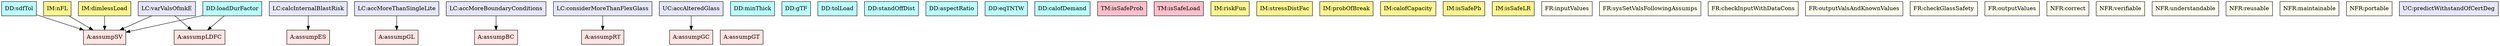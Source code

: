 digraph avsall {
	loadDurFactor -> assumpSV;
	loadDurFactor -> assumpLDFC;
	sdfTol -> assumpSV;
	nFL -> assumpSV;
	dimlessLoad -> assumpSV;
	calcInternalBlastRisk -> assumpES;
	varValsOfmkE -> assumpSV;
	varValsOfmkE -> assumpLDFC;
	accMoreThanSingleLite -> assumpGL;
	accMoreBoundaryConditions -> assumpBC;
	considerMoreThanFlexGlass -> assumpRT;
	accAlteredGlass -> assumpGC;


	assumpGT	[shape=box, color=black, style=filled, fillcolor=mistyrose, label="A:assumpGT"];
	assumpGC	[shape=box, color=black, style=filled, fillcolor=mistyrose, label="A:assumpGC"];
	assumpES	[shape=box, color=black, style=filled, fillcolor=mistyrose, label="A:assumpES"];
	assumpSV	[shape=box, color=black, style=filled, fillcolor=mistyrose, label="A:assumpSV"];
	assumpGL	[shape=box, color=black, style=filled, fillcolor=mistyrose, label="A:assumpGL"];
	assumpBC	[shape=box, color=black, style=filled, fillcolor=mistyrose, label="A:assumpBC"];
	assumpRT	[shape=box, color=black, style=filled, fillcolor=mistyrose, label="A:assumpRT"];
	assumpLDFC	[shape=box, color=black, style=filled, fillcolor=mistyrose, label="A:assumpLDFC"];

	subgraph A {
	rank="same"
	{assumpGT, assumpGC, assumpES, assumpSV, assumpGL, assumpBC, assumpRT, assumpLDFC}
	}

	minThick	[shape=box, color=black, style=filled, fillcolor=paleturquoise1, label="DD:minThick"];
	loadDurFactor	[shape=box, color=black, style=filled, fillcolor=paleturquoise1, label="DD:loadDurFactor"];
	glassTypeFac	[shape=box, color=black, style=filled, fillcolor=paleturquoise1, label="DD:gTF"];
	tolLoad	[shape=box, color=black, style=filled, fillcolor=paleturquoise1, label="DD:tolLoad"];
	sdfTol	[shape=box, color=black, style=filled, fillcolor=paleturquoise1, label="DD:sdfTol"];
	stdOffDist	[shape=box, color=black, style=filled, fillcolor=paleturquoise1, label="DD:standOffDist"];
	aR	[shape=box, color=black, style=filled, fillcolor=paleturquoise1, label="DD:aspectRatio"];
	eqTNTChar	[shape=box, color=black, style=filled, fillcolor=paleturquoise1, label="DD:eqTNTW"];
	demandq	[shape=box, color=black, style=filled, fillcolor=paleturquoise1, label="DD:calofDemand"];

	subgraph DD {
	rank="same"
	{minThick, loadDurFactor, glassTypeFac, tolLoad, sdfTol, stdOffDist, aR, eqTNTChar, demandq}
	}

	isSafeProb	[shape=box, color=black, style=filled, fillcolor=pink, label="TM:isSafeProb"];
	isSafeLoad	[shape=box, color=black, style=filled, fillcolor=pink, label="TM:isSafeLoad"];

	subgraph TM {
	rank="same"
	{isSafeProb, isSafeLoad}
	}

	riskFun	[shape=box, color=black, style=filled, fillcolor=khaki1, label="IM:riskFun"];
	stressDistFac	[shape=box, color=black, style=filled, fillcolor=khaki1, label="IM:stressDistFac"];
	nFL	[shape=box, color=black, style=filled, fillcolor=khaki1, label="IM:nFL"];
	dimlessLoad	[shape=box, color=black, style=filled, fillcolor=khaki1, label="IM:dimlessLoad"];
	probBr	[shape=box, color=black, style=filled, fillcolor=khaki1, label="IM:probOfBreak"];
	lResistance	[shape=box, color=black, style=filled, fillcolor=khaki1, label="IM:calofCapacity"];
	isSafePb	[shape=box, color=black, style=filled, fillcolor=khaki1, label="IM:isSafePb"];
	isSafeLR	[shape=box, color=black, style=filled, fillcolor=khaki1, label="IM:isSafeLR"];

	subgraph IM {
	rank="same"
	{riskFun, stressDistFac, nFL, dimlessLoad, probBr, lResistance, isSafePb, isSafeLR}
	}

	inputValues	[shape=box, color=black, style=filled, fillcolor=ivory, label="FR:inputValues"];
	sysSetValsFollowingAssumps	[shape=box, color=black, style=filled, fillcolor=ivory, label="FR:sysSetValsFollowingAssumps"];
	checkInputWithDataCons	[shape=box, color=black, style=filled, fillcolor=ivory, label="FR:checkInputWithDataCons"];
	outputValsAndKnownValues	[shape=box, color=black, style=filled, fillcolor=ivory, label="FR:outputValsAndKnownValues"];
	checkGlassSafety	[shape=box, color=black, style=filled, fillcolor=ivory, label="FR:checkGlassSafety"];
	outputValues	[shape=box, color=black, style=filled, fillcolor=ivory, label="FR:outputValues"];
	correct	[shape=box, color=black, style=filled, fillcolor=ivory, label="NFR:correct"];
	verifiable	[shape=box, color=black, style=filled, fillcolor=ivory, label="NFR:verifiable"];
	understandable	[shape=box, color=black, style=filled, fillcolor=ivory, label="NFR:understandable"];
	reusable	[shape=box, color=black, style=filled, fillcolor=ivory, label="NFR:reusable"];
	maintainable	[shape=box, color=black, style=filled, fillcolor=ivory, label="NFR:maintainable"];
	portable	[shape=box, color=black, style=filled, fillcolor=ivory, label="NFR:portable"];

	subgraph FR {
	rank="same"
	{inputValues, sysSetValsFollowingAssumps, checkInputWithDataCons, outputValsAndKnownValues, checkGlassSafety, outputValues, correct, verifiable, understandable, reusable, maintainable, portable}
	}

	calcInternalBlastRisk	[shape=box, color=black, style=filled, fillcolor=lavender, label="LC:calcInternalBlastRisk"];
	varValsOfmkE	[shape=box, color=black, style=filled, fillcolor=lavender, label="LC:varValsOfmkE"];
	accMoreThanSingleLite	[shape=box, color=black, style=filled, fillcolor=lavender, label="LC:accMoreThanSingleLite"];
	accMoreBoundaryConditions	[shape=box, color=black, style=filled, fillcolor=lavender, label="LC:accMoreBoundaryConditions"];
	considerMoreThanFlexGlass	[shape=box, color=black, style=filled, fillcolor=lavender, label="LC:considerMoreThanFlexGlass"];
	predictWithstandOfCertDeg	[shape=box, color=black, style=filled, fillcolor=lavender, label="UC:predictWithstandOfCertDeg"];
	accAlteredGlass	[shape=box, color=black, style=filled, fillcolor=lavender, label="UC:accAlteredGlass"];

	subgraph LC {
	rank="same"
	{calcInternalBlastRisk, varValsOfmkE, accMoreThanSingleLite, accMoreBoundaryConditions, considerMoreThanFlexGlass, predictWithstandOfCertDeg, accAlteredGlass}
	}

}
